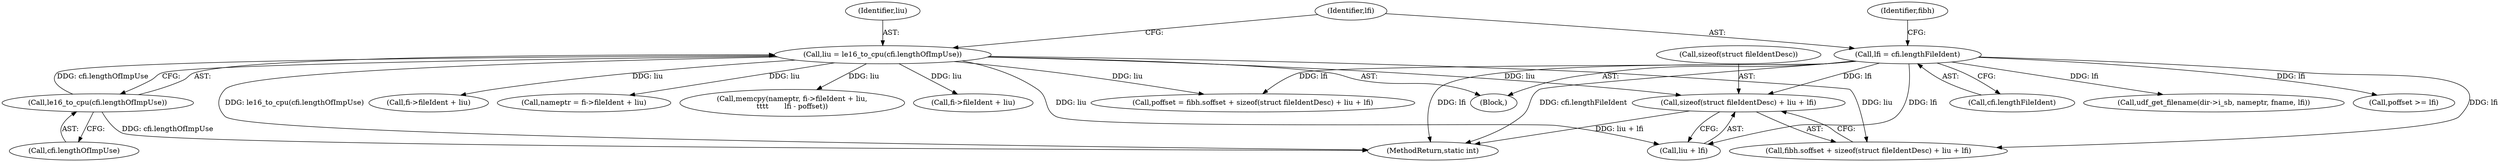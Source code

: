 digraph "0_linux_0e5cc9a40ada6046e6bc3bdfcd0c0d7e4b706b14@API" {
"1000525" [label="(Call,sizeof(struct fileIdentDesc) + liu + lfi)"];
"1000489" [label="(Call,liu = le16_to_cpu(cfi.lengthOfImpUse))"];
"1000491" [label="(Call,le16_to_cpu(cfi.lengthOfImpUse))"];
"1000495" [label="(Call,lfi = cfi.lengthFileIdent)"];
"1000556" [label="(Call,fi->fileIdent + liu)"];
"1000496" [label="(Identifier,lfi)"];
"1000456" [label="(Block,)"];
"1000497" [label="(Call,cfi.lengthFileIdent)"];
"1000519" [label="(Call,poffset = fibh.soffset + sizeof(struct fileIdentDesc) + liu + lfi)"];
"1000509" [label="(Call,nameptr = fi->fileIdent + liu)"];
"1000525" [label="(Call,sizeof(struct fileIdentDesc) + liu + lfi)"];
"1000554" [label="(Call,memcpy(nameptr, fi->fileIdent + liu,\n\t\t\t\t       lfi - poffset))"];
"1000526" [label="(Call,sizeof(struct fileIdentDesc))"];
"1000511" [label="(Call,fi->fileIdent + liu)"];
"1000528" [label="(Call,liu + lfi)"];
"1000495" [label="(Call,lfi = cfi.lengthFileIdent)"];
"1000489" [label="(Call,liu = le16_to_cpu(cfi.lengthOfImpUse))"];
"1000492" [label="(Call,cfi.lengthOfImpUse)"];
"1000626" [label="(Call,udf_get_filename(dir->i_sb, nameptr, fname, lfi))"];
"1000532" [label="(Call,poffset >= lfi)"];
"1000697" [label="(MethodReturn,static int)"];
"1000491" [label="(Call,le16_to_cpu(cfi.lengthOfImpUse))"];
"1000521" [label="(Call,fibh.soffset + sizeof(struct fileIdentDesc) + liu + lfi)"];
"1000490" [label="(Identifier,liu)"];
"1000503" [label="(Identifier,fibh)"];
"1000525" -> "1000521"  [label="AST: "];
"1000525" -> "1000528"  [label="CFG: "];
"1000526" -> "1000525"  [label="AST: "];
"1000528" -> "1000525"  [label="AST: "];
"1000521" -> "1000525"  [label="CFG: "];
"1000525" -> "1000697"  [label="DDG: liu + lfi"];
"1000489" -> "1000525"  [label="DDG: liu"];
"1000495" -> "1000525"  [label="DDG: lfi"];
"1000489" -> "1000456"  [label="AST: "];
"1000489" -> "1000491"  [label="CFG: "];
"1000490" -> "1000489"  [label="AST: "];
"1000491" -> "1000489"  [label="AST: "];
"1000496" -> "1000489"  [label="CFG: "];
"1000489" -> "1000697"  [label="DDG: le16_to_cpu(cfi.lengthOfImpUse)"];
"1000491" -> "1000489"  [label="DDG: cfi.lengthOfImpUse"];
"1000489" -> "1000509"  [label="DDG: liu"];
"1000489" -> "1000511"  [label="DDG: liu"];
"1000489" -> "1000519"  [label="DDG: liu"];
"1000489" -> "1000521"  [label="DDG: liu"];
"1000489" -> "1000528"  [label="DDG: liu"];
"1000489" -> "1000554"  [label="DDG: liu"];
"1000489" -> "1000556"  [label="DDG: liu"];
"1000491" -> "1000492"  [label="CFG: "];
"1000492" -> "1000491"  [label="AST: "];
"1000491" -> "1000697"  [label="DDG: cfi.lengthOfImpUse"];
"1000495" -> "1000456"  [label="AST: "];
"1000495" -> "1000497"  [label="CFG: "];
"1000496" -> "1000495"  [label="AST: "];
"1000497" -> "1000495"  [label="AST: "];
"1000503" -> "1000495"  [label="CFG: "];
"1000495" -> "1000697"  [label="DDG: lfi"];
"1000495" -> "1000697"  [label="DDG: cfi.lengthFileIdent"];
"1000495" -> "1000519"  [label="DDG: lfi"];
"1000495" -> "1000521"  [label="DDG: lfi"];
"1000495" -> "1000528"  [label="DDG: lfi"];
"1000495" -> "1000532"  [label="DDG: lfi"];
"1000495" -> "1000626"  [label="DDG: lfi"];
}
